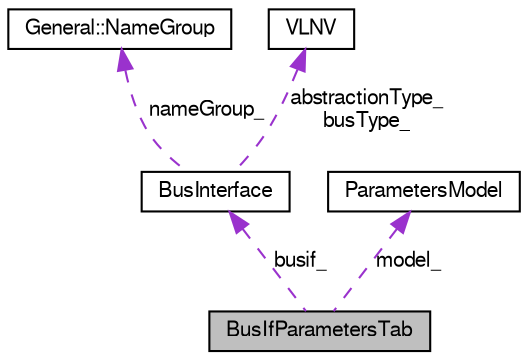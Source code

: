 digraph G
{
  bgcolor="transparent";
  edge [fontname="FreeSans",fontsize=10,labelfontname="FreeSans",labelfontsize=10];
  node [fontname="FreeSans",fontsize=10,shape=record];
  Node1 [label="BusIfParametersTab",height=0.2,width=0.4,color="black", fillcolor="grey75", style="filled" fontcolor="black"];
  Node2 -> Node1 [dir=back,color="darkorchid3",fontsize=10,style="dashed",label="busif_",fontname="FreeSans"];
  Node2 [label="BusInterface",height=0.2,width=0.4,color="black",URL="$class_bus_interface.html",tooltip="Equals the spirit:busInterface element in IP-Xact specification."];
  Node3 -> Node2 [dir=back,color="darkorchid3",fontsize=10,style="dashed",label="nameGroup_",fontname="FreeSans"];
  Node3 [label="General::NameGroup",height=0.2,width=0.4,color="black",URL="$struct_general_1_1_name_group.html",tooltip="The NameGroup matches the spirit:nameGroup element in IP-Xact."];
  Node4 -> Node2 [dir=back,color="darkorchid3",fontsize=10,style="dashed",label="abstractionType_\nbusType_",fontname="FreeSans"];
  Node4 [label="VLNV",height=0.2,width=0.4,color="black",URL="$class_v_l_n_v.html",tooltip="The class to hold VLNV information of a single IP-XACT document."];
  Node5 -> Node1 [dir=back,color="darkorchid3",fontsize=10,style="dashed",label="model_",fontname="FreeSans"];
  Node5 [label="ParametersModel",height=0.2,width=0.4,color="black",URL="$class_parameters_model.html",tooltip="Table model that can be used to display parameters to be edited."];
}

